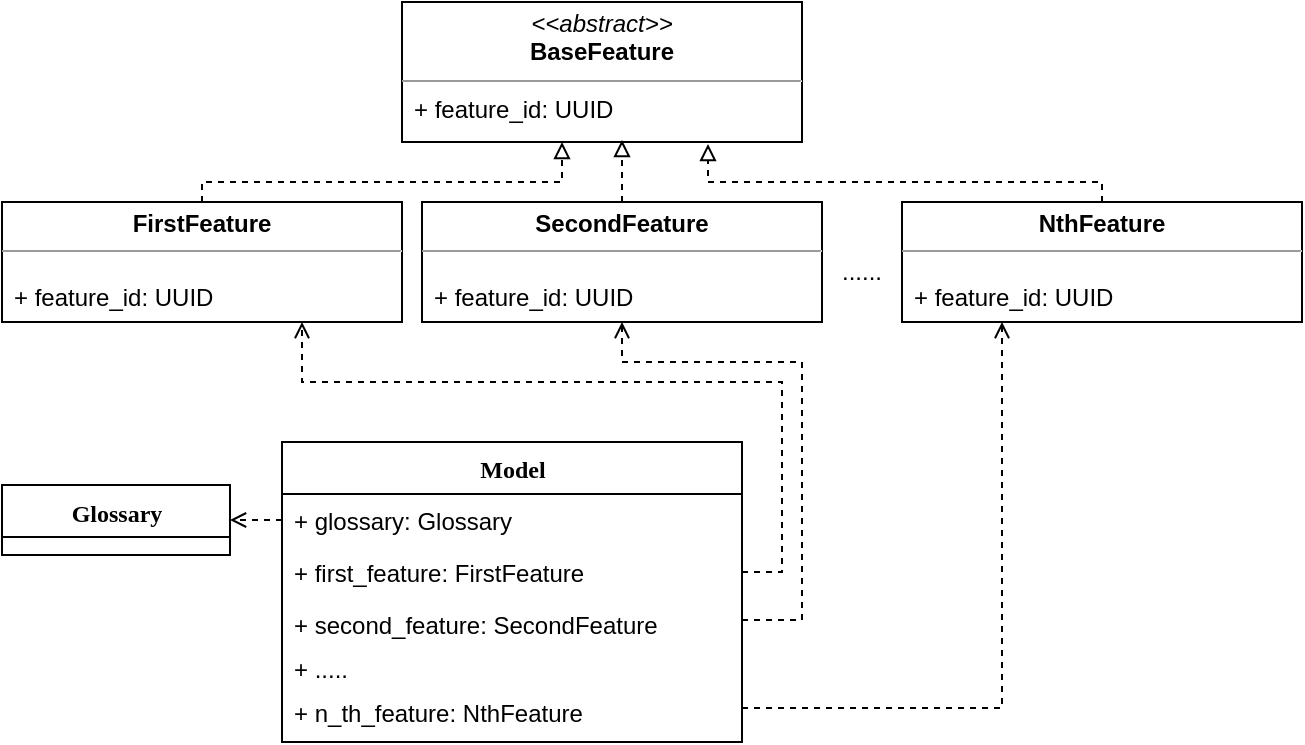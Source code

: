 <mxfile version="17.2.4" type="device"><diagram id="sNvvja3pMpfRMIOx0DTQ" name="Страница 1"><mxGraphModel dx="1273" dy="926" grid="1" gridSize="10" guides="1" tooltips="1" connect="1" arrows="1" fold="1" page="1" pageScale="1" pageWidth="827" pageHeight="1169" math="0" shadow="0"><root><mxCell id="0"/><mxCell id="1" parent="0"/><mxCell id="qzwff1VxSf8DCvWkp-t--19" value="" style="group" parent="1" vertex="1" connectable="0"><mxGeometry x="200" width="200" height="70" as="geometry"/></mxCell><mxCell id="qzwff1VxSf8DCvWkp-t--13" value="&lt;p style=&quot;margin: 0px ; margin-top: 4px ; text-align: center&quot;&gt;&lt;i&gt;&amp;lt;&amp;lt;abstract&amp;gt;&amp;gt;&lt;/i&gt;&lt;br&gt;&lt;b&gt;BaseFeature&lt;/b&gt;&lt;br&gt;&lt;/p&gt;&lt;hr size=&quot;1&quot;&gt;&lt;p style=&quot;margin: 0px ; margin-left: 4px&quot;&gt;&lt;br&gt;&lt;/p&gt;" style="verticalAlign=top;align=left;overflow=fill;fontSize=12;fontFamily=Helvetica;html=1;rounded=0;shadow=0;comic=0;labelBackgroundColor=none;strokeWidth=1" parent="qzwff1VxSf8DCvWkp-t--19" vertex="1"><mxGeometry width="200" height="70" as="geometry"/></mxCell><mxCell id="qzwff1VxSf8DCvWkp-t--18" value="+ feature_id: UUID" style="text;html=1;strokeColor=none;fillColor=none;align=left;verticalAlign=top;spacingLeft=4;spacingRight=4;whiteSpace=wrap;overflow=hidden;rotatable=0;points=[[0,0.5],[1,0.5]];portConstraint=eastwest;" parent="qzwff1VxSf8DCvWkp-t--19" vertex="1"><mxGeometry y="40" width="200" height="30" as="geometry"/></mxCell><mxCell id="qzwff1VxSf8DCvWkp-t--20" value="Model" style="swimlane;html=1;fontStyle=1;align=center;verticalAlign=top;childLayout=stackLayout;horizontal=1;startSize=26;horizontalStack=0;resizeParent=1;resizeLast=0;collapsible=1;marginBottom=0;swimlaneFillColor=#ffffff;rounded=0;shadow=0;comic=0;labelBackgroundColor=none;strokeWidth=1;fillColor=none;fontFamily=Verdana;fontSize=12" parent="1" vertex="1"><mxGeometry x="140" y="220" width="230" height="150" as="geometry"/></mxCell><mxCell id="qzwff1VxSf8DCvWkp-t--21" value="+ glossary: Glossary" style="text;html=1;strokeColor=none;fillColor=none;align=left;verticalAlign=top;spacingLeft=4;spacingRight=4;whiteSpace=wrap;overflow=hidden;rotatable=0;points=[[0,0.5],[1,0.5]];portConstraint=eastwest;" parent="qzwff1VxSf8DCvWkp-t--20" vertex="1"><mxGeometry y="26" width="230" height="26" as="geometry"/></mxCell><mxCell id="qzwff1VxSf8DCvWkp-t--22" value="+ first_feature: FirstFeature" style="text;html=1;strokeColor=none;fillColor=none;align=left;verticalAlign=top;spacingLeft=4;spacingRight=4;whiteSpace=wrap;overflow=hidden;rotatable=0;points=[[0,0.5],[1,0.5]];portConstraint=eastwest;" parent="qzwff1VxSf8DCvWkp-t--20" vertex="1"><mxGeometry y="52" width="230" height="26" as="geometry"/></mxCell><mxCell id="qzwff1VxSf8DCvWkp-t--23" value="+ second_feature: SecondFeature" style="text;html=1;strokeColor=none;fillColor=none;align=left;verticalAlign=top;spacingLeft=4;spacingRight=4;whiteSpace=wrap;overflow=hidden;rotatable=0;points=[[0,0.5],[1,0.5]];portConstraint=eastwest;" parent="qzwff1VxSf8DCvWkp-t--20" vertex="1"><mxGeometry y="78" width="230" height="22" as="geometry"/></mxCell><mxCell id="qzwff1VxSf8DCvWkp-t--24" value="+ ....." style="text;html=1;strokeColor=none;fillColor=none;align=left;verticalAlign=top;spacingLeft=4;spacingRight=4;whiteSpace=wrap;overflow=hidden;rotatable=0;points=[[0,0.5],[1,0.5]];portConstraint=eastwest;" parent="qzwff1VxSf8DCvWkp-t--20" vertex="1"><mxGeometry y="100" width="230" height="22" as="geometry"/></mxCell><mxCell id="qzwff1VxSf8DCvWkp-t--25" value="+ n_th_feature: NthFeature" style="text;html=1;strokeColor=none;fillColor=none;align=left;verticalAlign=top;spacingLeft=4;spacingRight=4;whiteSpace=wrap;overflow=hidden;rotatable=0;points=[[0,0.5],[1,0.5]];portConstraint=eastwest;" parent="qzwff1VxSf8DCvWkp-t--20" vertex="1"><mxGeometry y="122" width="230" height="22" as="geometry"/></mxCell><mxCell id="qzwff1VxSf8DCvWkp-t--26" value="Glossary" style="swimlane;html=1;fontStyle=1;align=center;verticalAlign=top;childLayout=stackLayout;horizontal=1;startSize=26;horizontalStack=0;resizeParent=1;resizeLast=0;collapsible=1;marginBottom=0;swimlaneFillColor=#ffffff;rounded=0;shadow=0;comic=0;labelBackgroundColor=none;strokeWidth=1;fillColor=none;fontFamily=Verdana;fontSize=12" parent="1" vertex="1"><mxGeometry y="241.5" width="114" height="35" as="geometry"/></mxCell><mxCell id="qzwff1VxSf8DCvWkp-t--32" value="" style="group" parent="1" vertex="1" connectable="0"><mxGeometry y="100" width="200" height="60" as="geometry"/></mxCell><mxCell id="qzwff1VxSf8DCvWkp-t--33" value="&lt;p style=&quot;margin: 0px ; margin-top: 4px ; text-align: center&quot;&gt;&lt;b&gt;FirstFeature&lt;/b&gt;&lt;br&gt;&lt;/p&gt;&lt;hr size=&quot;1&quot;&gt;&lt;p style=&quot;margin: 0px ; margin-left: 4px&quot;&gt;&lt;br&gt;&lt;/p&gt;" style="verticalAlign=top;align=left;overflow=fill;fontSize=12;fontFamily=Helvetica;html=1;rounded=0;shadow=0;comic=0;labelBackgroundColor=none;strokeWidth=1" parent="qzwff1VxSf8DCvWkp-t--32" vertex="1"><mxGeometry width="200" height="60" as="geometry"/></mxCell><mxCell id="qzwff1VxSf8DCvWkp-t--34" value="+ feature_id: UUID" style="text;html=1;strokeColor=none;fillColor=none;align=left;verticalAlign=top;spacingLeft=4;spacingRight=4;whiteSpace=wrap;overflow=hidden;rotatable=0;points=[[0,0.5],[1,0.5]];portConstraint=eastwest;" parent="qzwff1VxSf8DCvWkp-t--32" vertex="1"><mxGeometry y="34.286" width="200" height="25.714" as="geometry"/></mxCell><mxCell id="qzwff1VxSf8DCvWkp-t--35" value="" style="group" parent="1" vertex="1" connectable="0"><mxGeometry x="210" y="100" width="200" height="60" as="geometry"/></mxCell><mxCell id="qzwff1VxSf8DCvWkp-t--36" value="&lt;p style=&quot;margin: 0px ; margin-top: 4px ; text-align: center&quot;&gt;&lt;b&gt;SecondFeature&lt;/b&gt;&lt;br&gt;&lt;/p&gt;&lt;hr size=&quot;1&quot;&gt;&lt;p style=&quot;margin: 0px ; margin-left: 4px&quot;&gt;&lt;br&gt;&lt;/p&gt;" style="verticalAlign=top;align=left;overflow=fill;fontSize=12;fontFamily=Helvetica;html=1;rounded=0;shadow=0;comic=0;labelBackgroundColor=none;strokeWidth=1" parent="qzwff1VxSf8DCvWkp-t--35" vertex="1"><mxGeometry width="200" height="60" as="geometry"/></mxCell><mxCell id="qzwff1VxSf8DCvWkp-t--37" value="+ feature_id: UUID" style="text;html=1;strokeColor=none;fillColor=none;align=left;verticalAlign=top;spacingLeft=4;spacingRight=4;whiteSpace=wrap;overflow=hidden;rotatable=0;points=[[0,0.5],[1,0.5]];portConstraint=eastwest;" parent="qzwff1VxSf8DCvWkp-t--35" vertex="1"><mxGeometry y="34.286" width="200" height="25.714" as="geometry"/></mxCell><mxCell id="qzwff1VxSf8DCvWkp-t--38" value="" style="group" parent="1" vertex="1" connectable="0"><mxGeometry x="450" y="100" width="200" height="60" as="geometry"/></mxCell><mxCell id="qzwff1VxSf8DCvWkp-t--39" value="&lt;p style=&quot;margin: 0px ; margin-top: 4px ; text-align: center&quot;&gt;&lt;b&gt;NthFeature&lt;/b&gt;&lt;br&gt;&lt;/p&gt;&lt;hr size=&quot;1&quot;&gt;&lt;p style=&quot;margin: 0px ; margin-left: 4px&quot;&gt;&lt;br&gt;&lt;/p&gt;" style="verticalAlign=top;align=left;overflow=fill;fontSize=12;fontFamily=Helvetica;html=1;rounded=0;shadow=0;comic=0;labelBackgroundColor=none;strokeWidth=1" parent="qzwff1VxSf8DCvWkp-t--38" vertex="1"><mxGeometry width="200" height="60" as="geometry"/></mxCell><mxCell id="qzwff1VxSf8DCvWkp-t--40" value="+ feature_id: UUID" style="text;html=1;strokeColor=none;fillColor=none;align=left;verticalAlign=top;spacingLeft=4;spacingRight=4;whiteSpace=wrap;overflow=hidden;rotatable=0;points=[[0,0.5],[1,0.5]];portConstraint=eastwest;" parent="qzwff1VxSf8DCvWkp-t--38" vertex="1"><mxGeometry y="34.286" width="200" height="25.714" as="geometry"/></mxCell><mxCell id="qzwff1VxSf8DCvWkp-t--42" value="......" style="text;html=1;strokeColor=none;fillColor=none;align=center;verticalAlign=middle;whiteSpace=wrap;rounded=0;" parent="1" vertex="1"><mxGeometry x="400" y="120" width="60" height="30" as="geometry"/></mxCell><mxCell id="qzwff1VxSf8DCvWkp-t--43" style="edgeStyle=orthogonalEdgeStyle;rounded=0;orthogonalLoop=1;jettySize=auto;html=1;exitX=0.5;exitY=0;exitDx=0;exitDy=0;entryX=0.4;entryY=1;entryDx=0;entryDy=0;entryPerimeter=0;endArrow=block;endFill=0;dashed=1;" parent="1" source="qzwff1VxSf8DCvWkp-t--33" target="qzwff1VxSf8DCvWkp-t--18" edge="1"><mxGeometry relative="1" as="geometry"><Array as="points"><mxPoint x="100" y="90"/><mxPoint x="280" y="90"/></Array></mxGeometry></mxCell><mxCell id="qzwff1VxSf8DCvWkp-t--44" style="edgeStyle=orthogonalEdgeStyle;rounded=0;orthogonalLoop=1;jettySize=auto;html=1;exitX=0.5;exitY=0;exitDx=0;exitDy=0;entryX=0.55;entryY=0.967;entryDx=0;entryDy=0;entryPerimeter=0;endArrow=block;endFill=0;dashed=1;" parent="1" source="qzwff1VxSf8DCvWkp-t--36" target="qzwff1VxSf8DCvWkp-t--18" edge="1"><mxGeometry relative="1" as="geometry"/></mxCell><mxCell id="qzwff1VxSf8DCvWkp-t--45" style="edgeStyle=orthogonalEdgeStyle;rounded=0;orthogonalLoop=1;jettySize=auto;html=1;exitX=0.5;exitY=0;exitDx=0;exitDy=0;entryX=0.765;entryY=1.033;entryDx=0;entryDy=0;entryPerimeter=0;endArrow=block;endFill=0;dashed=1;" parent="1" source="qzwff1VxSf8DCvWkp-t--39" target="qzwff1VxSf8DCvWkp-t--18" edge="1"><mxGeometry relative="1" as="geometry"><Array as="points"><mxPoint x="550" y="90"/><mxPoint x="353" y="90"/></Array></mxGeometry></mxCell><mxCell id="zyHlS-XEKDfGY-NecR_m-1" style="edgeStyle=orthogonalEdgeStyle;rounded=0;orthogonalLoop=1;jettySize=auto;html=1;exitX=0;exitY=0.5;exitDx=0;exitDy=0;entryX=1;entryY=0.5;entryDx=0;entryDy=0;dashed=1;endArrow=open;endFill=0;" edge="1" parent="1" source="qzwff1VxSf8DCvWkp-t--21" target="qzwff1VxSf8DCvWkp-t--26"><mxGeometry relative="1" as="geometry"/></mxCell><mxCell id="zyHlS-XEKDfGY-NecR_m-3" style="edgeStyle=orthogonalEdgeStyle;rounded=0;orthogonalLoop=1;jettySize=auto;html=1;exitX=1;exitY=0.5;exitDx=0;exitDy=0;entryX=0.75;entryY=1;entryDx=0;entryDy=0;dashed=1;endArrow=open;endFill=0;" edge="1" parent="1" source="qzwff1VxSf8DCvWkp-t--22" target="qzwff1VxSf8DCvWkp-t--33"><mxGeometry relative="1" as="geometry"><Array as="points"><mxPoint x="390" y="285"/><mxPoint x="390" y="190"/><mxPoint x="150" y="190"/></Array></mxGeometry></mxCell><mxCell id="zyHlS-XEKDfGY-NecR_m-4" style="edgeStyle=orthogonalEdgeStyle;rounded=0;orthogonalLoop=1;jettySize=auto;html=1;exitX=1;exitY=0.5;exitDx=0;exitDy=0;entryX=0.5;entryY=1;entryDx=0;entryDy=0;dashed=1;endArrow=open;endFill=0;" edge="1" parent="1" source="qzwff1VxSf8DCvWkp-t--23" target="qzwff1VxSf8DCvWkp-t--36"><mxGeometry relative="1" as="geometry"><Array as="points"><mxPoint x="400" y="309"/><mxPoint x="400" y="180"/><mxPoint x="310" y="180"/></Array></mxGeometry></mxCell><mxCell id="zyHlS-XEKDfGY-NecR_m-5" style="edgeStyle=orthogonalEdgeStyle;rounded=0;orthogonalLoop=1;jettySize=auto;html=1;exitX=1;exitY=0.5;exitDx=0;exitDy=0;entryX=0.25;entryY=1;entryDx=0;entryDy=0;dashed=1;endArrow=open;endFill=0;" edge="1" parent="1" source="qzwff1VxSf8DCvWkp-t--25" target="qzwff1VxSf8DCvWkp-t--39"><mxGeometry relative="1" as="geometry"/></mxCell></root></mxGraphModel></diagram></mxfile>